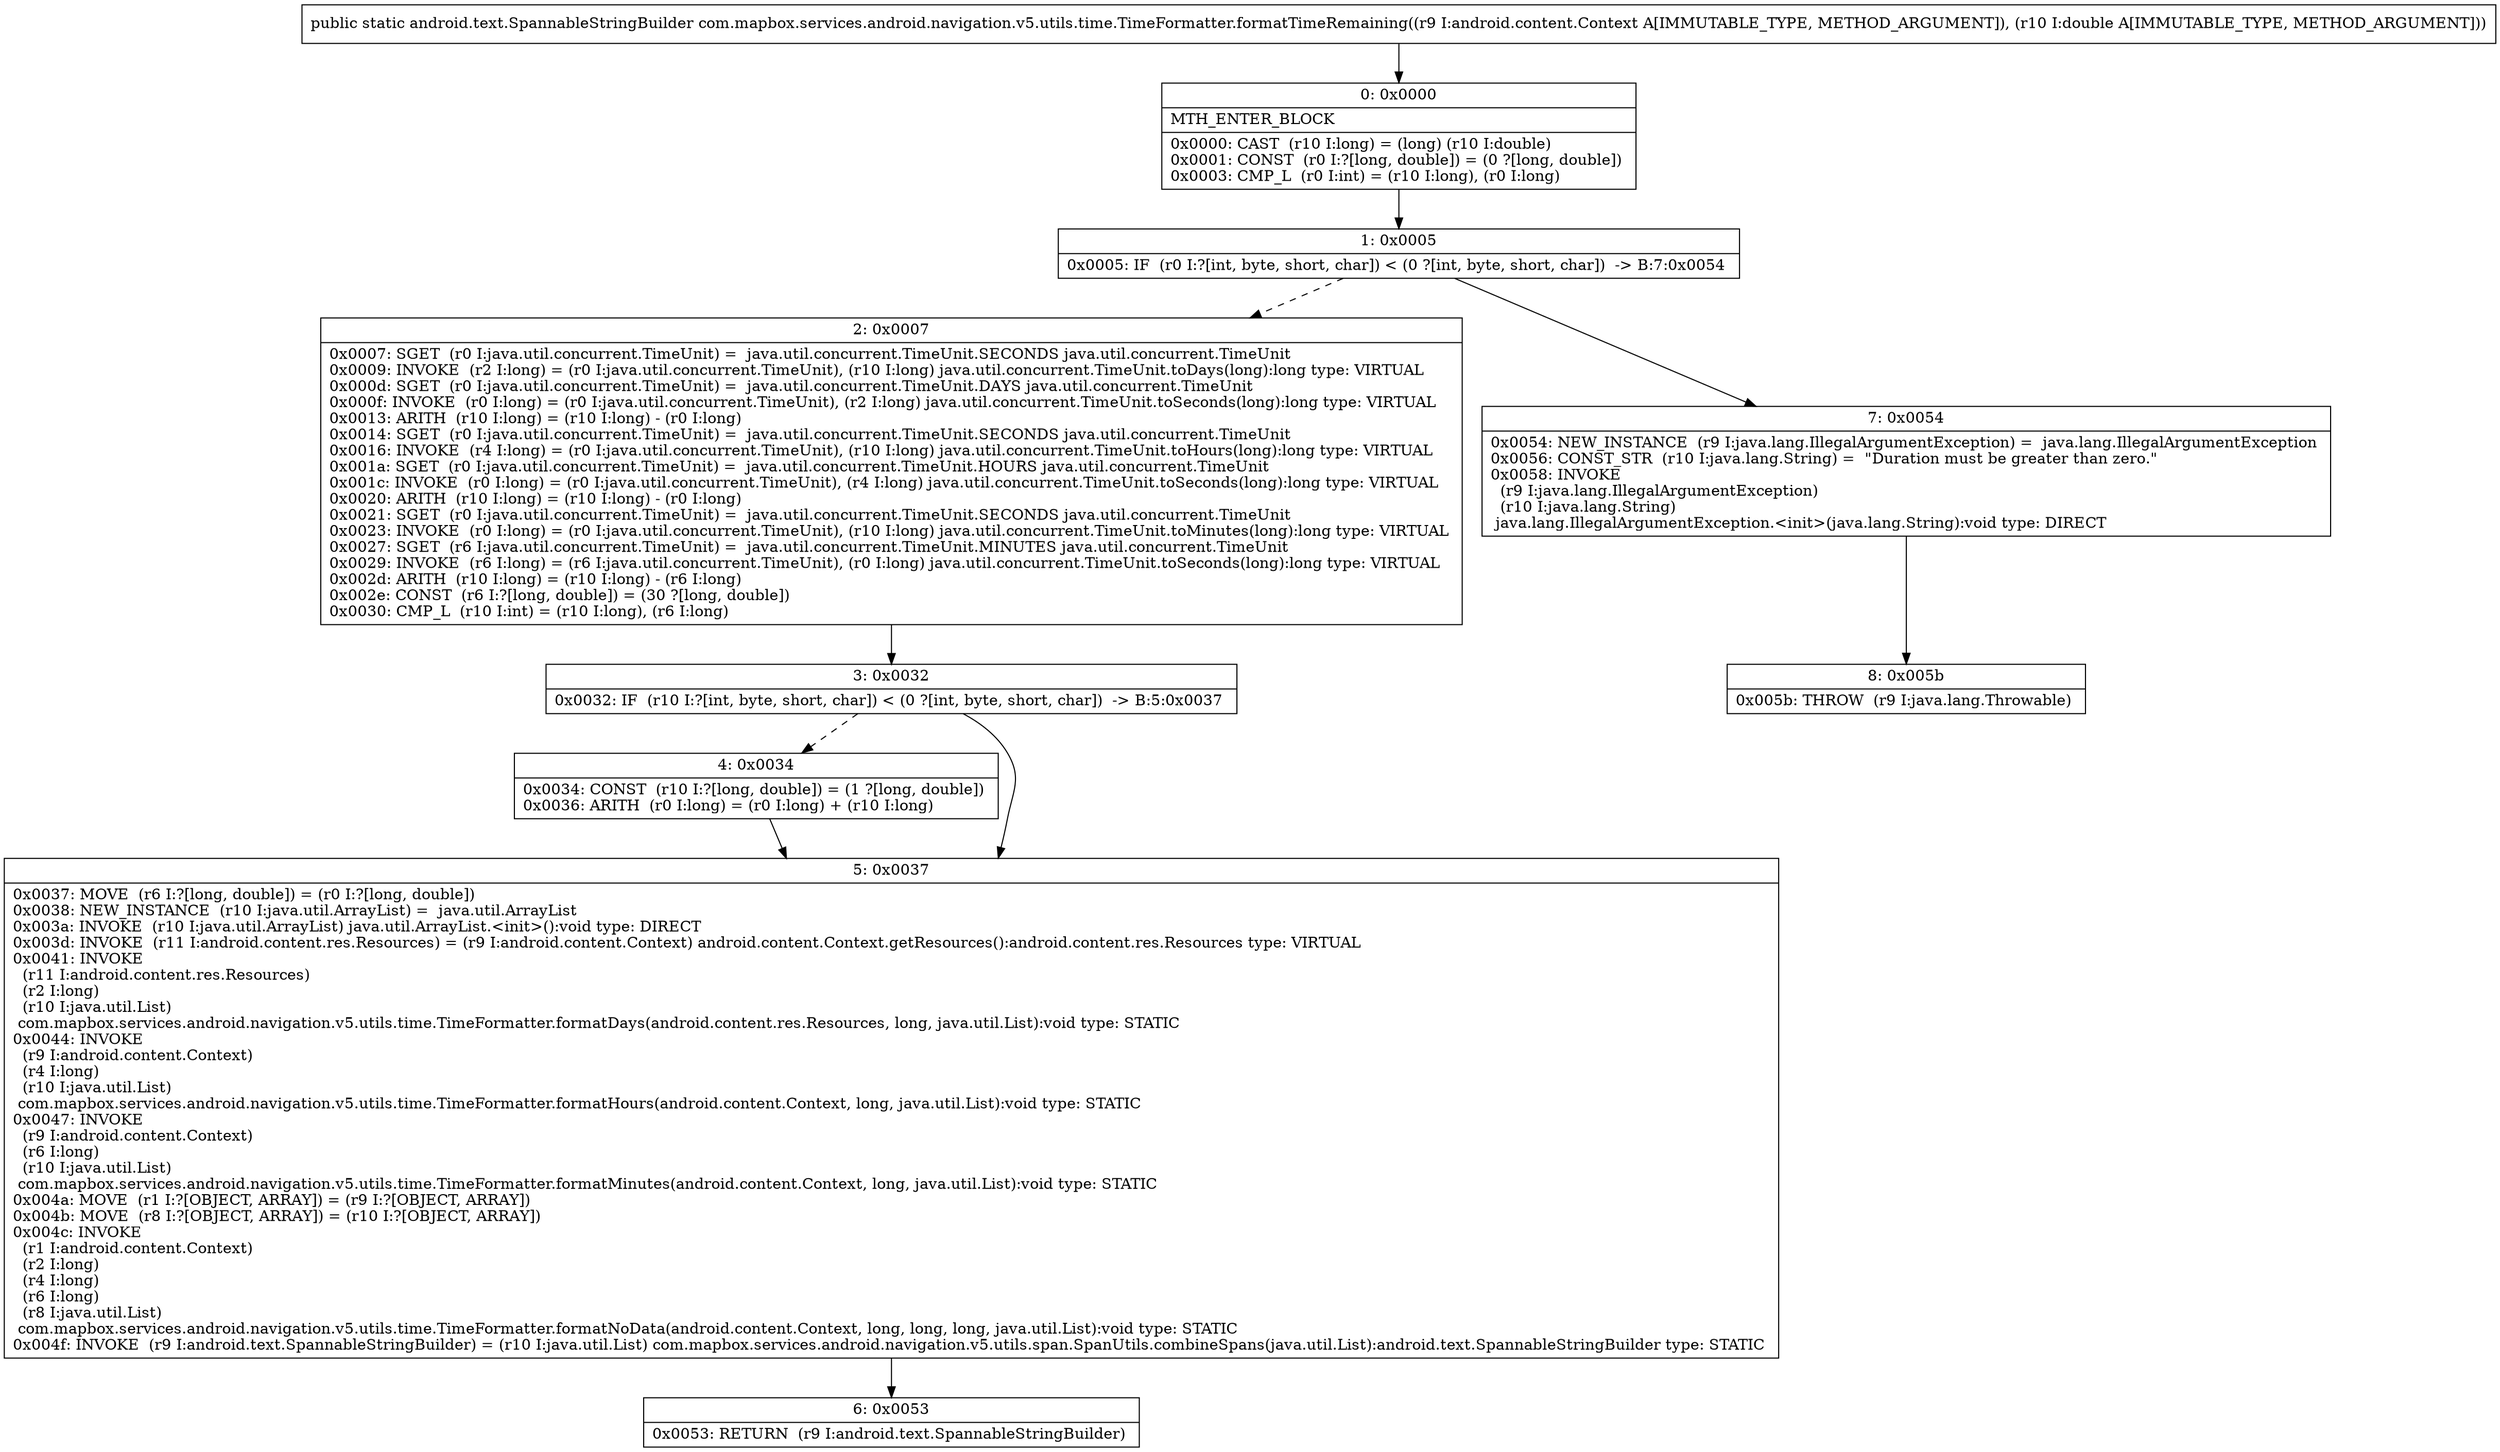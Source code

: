 digraph "CFG forcom.mapbox.services.android.navigation.v5.utils.time.TimeFormatter.formatTimeRemaining(Landroid\/content\/Context;D)Landroid\/text\/SpannableStringBuilder;" {
Node_0 [shape=record,label="{0\:\ 0x0000|MTH_ENTER_BLOCK\l|0x0000: CAST  (r10 I:long) = (long) (r10 I:double) \l0x0001: CONST  (r0 I:?[long, double]) = (0 ?[long, double]) \l0x0003: CMP_L  (r0 I:int) = (r10 I:long), (r0 I:long) \l}"];
Node_1 [shape=record,label="{1\:\ 0x0005|0x0005: IF  (r0 I:?[int, byte, short, char]) \< (0 ?[int, byte, short, char])  \-\> B:7:0x0054 \l}"];
Node_2 [shape=record,label="{2\:\ 0x0007|0x0007: SGET  (r0 I:java.util.concurrent.TimeUnit) =  java.util.concurrent.TimeUnit.SECONDS java.util.concurrent.TimeUnit \l0x0009: INVOKE  (r2 I:long) = (r0 I:java.util.concurrent.TimeUnit), (r10 I:long) java.util.concurrent.TimeUnit.toDays(long):long type: VIRTUAL \l0x000d: SGET  (r0 I:java.util.concurrent.TimeUnit) =  java.util.concurrent.TimeUnit.DAYS java.util.concurrent.TimeUnit \l0x000f: INVOKE  (r0 I:long) = (r0 I:java.util.concurrent.TimeUnit), (r2 I:long) java.util.concurrent.TimeUnit.toSeconds(long):long type: VIRTUAL \l0x0013: ARITH  (r10 I:long) = (r10 I:long) \- (r0 I:long) \l0x0014: SGET  (r0 I:java.util.concurrent.TimeUnit) =  java.util.concurrent.TimeUnit.SECONDS java.util.concurrent.TimeUnit \l0x0016: INVOKE  (r4 I:long) = (r0 I:java.util.concurrent.TimeUnit), (r10 I:long) java.util.concurrent.TimeUnit.toHours(long):long type: VIRTUAL \l0x001a: SGET  (r0 I:java.util.concurrent.TimeUnit) =  java.util.concurrent.TimeUnit.HOURS java.util.concurrent.TimeUnit \l0x001c: INVOKE  (r0 I:long) = (r0 I:java.util.concurrent.TimeUnit), (r4 I:long) java.util.concurrent.TimeUnit.toSeconds(long):long type: VIRTUAL \l0x0020: ARITH  (r10 I:long) = (r10 I:long) \- (r0 I:long) \l0x0021: SGET  (r0 I:java.util.concurrent.TimeUnit) =  java.util.concurrent.TimeUnit.SECONDS java.util.concurrent.TimeUnit \l0x0023: INVOKE  (r0 I:long) = (r0 I:java.util.concurrent.TimeUnit), (r10 I:long) java.util.concurrent.TimeUnit.toMinutes(long):long type: VIRTUAL \l0x0027: SGET  (r6 I:java.util.concurrent.TimeUnit) =  java.util.concurrent.TimeUnit.MINUTES java.util.concurrent.TimeUnit \l0x0029: INVOKE  (r6 I:long) = (r6 I:java.util.concurrent.TimeUnit), (r0 I:long) java.util.concurrent.TimeUnit.toSeconds(long):long type: VIRTUAL \l0x002d: ARITH  (r10 I:long) = (r10 I:long) \- (r6 I:long) \l0x002e: CONST  (r6 I:?[long, double]) = (30 ?[long, double]) \l0x0030: CMP_L  (r10 I:int) = (r10 I:long), (r6 I:long) \l}"];
Node_3 [shape=record,label="{3\:\ 0x0032|0x0032: IF  (r10 I:?[int, byte, short, char]) \< (0 ?[int, byte, short, char])  \-\> B:5:0x0037 \l}"];
Node_4 [shape=record,label="{4\:\ 0x0034|0x0034: CONST  (r10 I:?[long, double]) = (1 ?[long, double]) \l0x0036: ARITH  (r0 I:long) = (r0 I:long) + (r10 I:long) \l}"];
Node_5 [shape=record,label="{5\:\ 0x0037|0x0037: MOVE  (r6 I:?[long, double]) = (r0 I:?[long, double]) \l0x0038: NEW_INSTANCE  (r10 I:java.util.ArrayList) =  java.util.ArrayList \l0x003a: INVOKE  (r10 I:java.util.ArrayList) java.util.ArrayList.\<init\>():void type: DIRECT \l0x003d: INVOKE  (r11 I:android.content.res.Resources) = (r9 I:android.content.Context) android.content.Context.getResources():android.content.res.Resources type: VIRTUAL \l0x0041: INVOKE  \l  (r11 I:android.content.res.Resources)\l  (r2 I:long)\l  (r10 I:java.util.List)\l com.mapbox.services.android.navigation.v5.utils.time.TimeFormatter.formatDays(android.content.res.Resources, long, java.util.List):void type: STATIC \l0x0044: INVOKE  \l  (r9 I:android.content.Context)\l  (r4 I:long)\l  (r10 I:java.util.List)\l com.mapbox.services.android.navigation.v5.utils.time.TimeFormatter.formatHours(android.content.Context, long, java.util.List):void type: STATIC \l0x0047: INVOKE  \l  (r9 I:android.content.Context)\l  (r6 I:long)\l  (r10 I:java.util.List)\l com.mapbox.services.android.navigation.v5.utils.time.TimeFormatter.formatMinutes(android.content.Context, long, java.util.List):void type: STATIC \l0x004a: MOVE  (r1 I:?[OBJECT, ARRAY]) = (r9 I:?[OBJECT, ARRAY]) \l0x004b: MOVE  (r8 I:?[OBJECT, ARRAY]) = (r10 I:?[OBJECT, ARRAY]) \l0x004c: INVOKE  \l  (r1 I:android.content.Context)\l  (r2 I:long)\l  (r4 I:long)\l  (r6 I:long)\l  (r8 I:java.util.List)\l com.mapbox.services.android.navigation.v5.utils.time.TimeFormatter.formatNoData(android.content.Context, long, long, long, java.util.List):void type: STATIC \l0x004f: INVOKE  (r9 I:android.text.SpannableStringBuilder) = (r10 I:java.util.List) com.mapbox.services.android.navigation.v5.utils.span.SpanUtils.combineSpans(java.util.List):android.text.SpannableStringBuilder type: STATIC \l}"];
Node_6 [shape=record,label="{6\:\ 0x0053|0x0053: RETURN  (r9 I:android.text.SpannableStringBuilder) \l}"];
Node_7 [shape=record,label="{7\:\ 0x0054|0x0054: NEW_INSTANCE  (r9 I:java.lang.IllegalArgumentException) =  java.lang.IllegalArgumentException \l0x0056: CONST_STR  (r10 I:java.lang.String) =  \"Duration must be greater than zero.\" \l0x0058: INVOKE  \l  (r9 I:java.lang.IllegalArgumentException)\l  (r10 I:java.lang.String)\l java.lang.IllegalArgumentException.\<init\>(java.lang.String):void type: DIRECT \l}"];
Node_8 [shape=record,label="{8\:\ 0x005b|0x005b: THROW  (r9 I:java.lang.Throwable) \l}"];
MethodNode[shape=record,label="{public static android.text.SpannableStringBuilder com.mapbox.services.android.navigation.v5.utils.time.TimeFormatter.formatTimeRemaining((r9 I:android.content.Context A[IMMUTABLE_TYPE, METHOD_ARGUMENT]), (r10 I:double A[IMMUTABLE_TYPE, METHOD_ARGUMENT])) }"];
MethodNode -> Node_0;
Node_0 -> Node_1;
Node_1 -> Node_2[style=dashed];
Node_1 -> Node_7;
Node_2 -> Node_3;
Node_3 -> Node_4[style=dashed];
Node_3 -> Node_5;
Node_4 -> Node_5;
Node_5 -> Node_6;
Node_7 -> Node_8;
}

